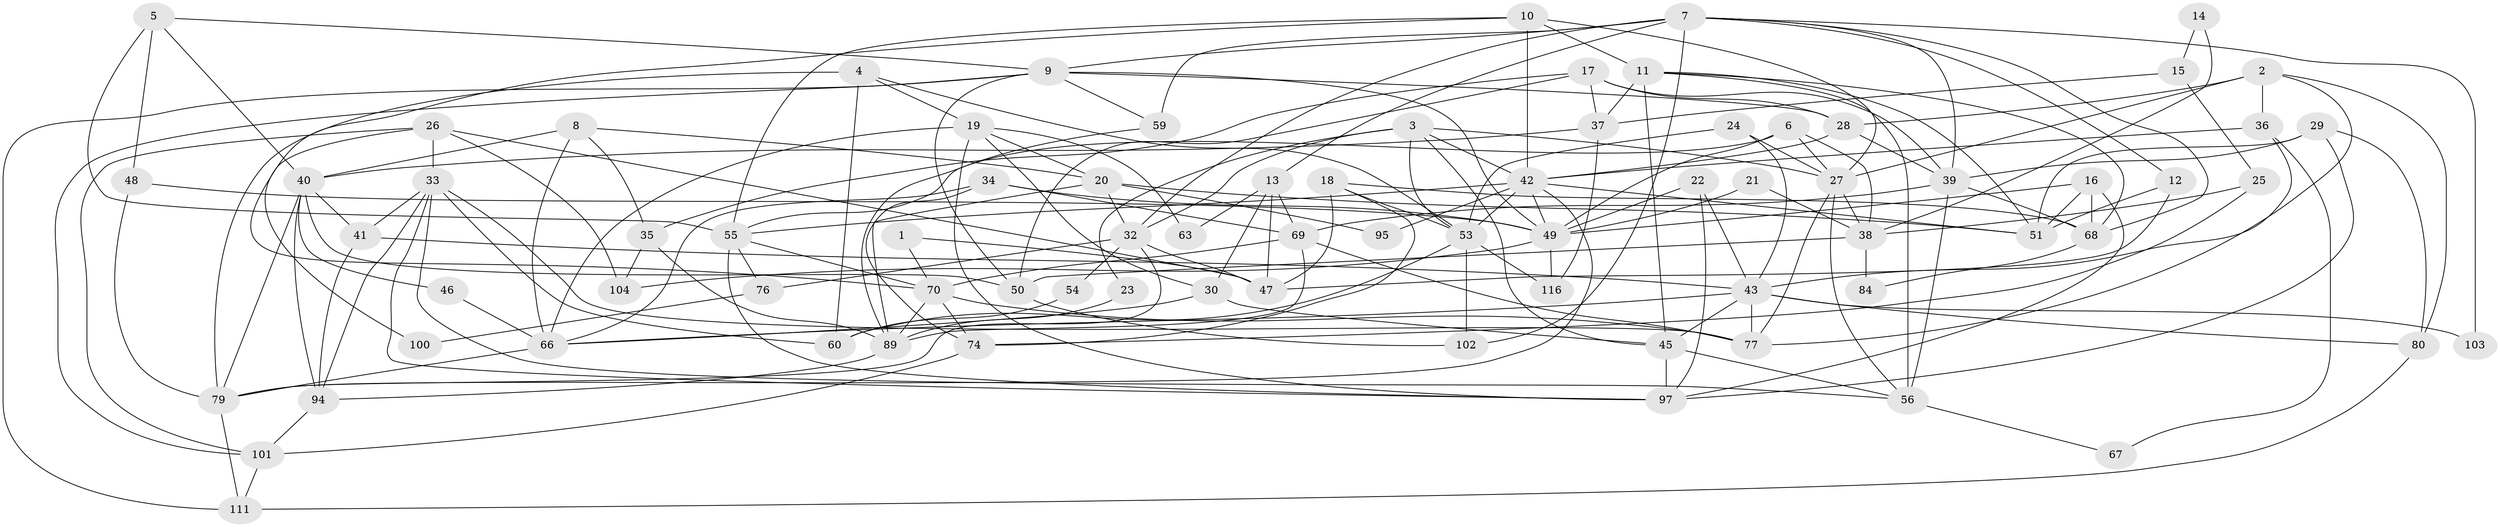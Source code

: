 // Generated by graph-tools (version 1.1) at 2025/52/02/27/25 19:52:03]
// undirected, 78 vertices, 189 edges
graph export_dot {
graph [start="1"]
  node [color=gray90,style=filled];
  1;
  2;
  3 [super="+83"];
  4;
  5;
  6 [super="+61"];
  7 [super="+91"];
  8 [super="+72"];
  9 [super="+82"];
  10 [super="+85"];
  11 [super="+62"];
  12;
  13;
  14;
  15;
  16;
  17 [super="+65"];
  18 [super="+113"];
  19 [super="+92"];
  20 [super="+108"];
  21;
  22;
  23;
  24;
  25;
  26;
  27 [super="+110"];
  28;
  29;
  30 [super="+31"];
  32 [super="+44"];
  33 [super="+90"];
  34;
  35 [super="+78"];
  36;
  37 [super="+81"];
  38 [super="+64"];
  39 [super="+107"];
  40 [super="+52"];
  41 [super="+73"];
  42 [super="+58"];
  43 [super="+75"];
  45;
  46;
  47 [super="+71"];
  48 [super="+114"];
  49 [super="+57"];
  50;
  51;
  53 [super="+109"];
  54;
  55 [super="+105"];
  56 [super="+93"];
  59;
  60 [super="+99"];
  63;
  66;
  67;
  68 [super="+87"];
  69 [super="+96"];
  70 [super="+106"];
  74 [super="+88"];
  76;
  77 [super="+112"];
  79 [super="+117"];
  80 [super="+86"];
  84;
  89 [super="+115"];
  94;
  95;
  97 [super="+98"];
  100;
  101;
  102;
  103;
  104;
  111;
  116;
  1 -- 70;
  1 -- 47;
  2 -- 77;
  2 -- 28;
  2 -- 36;
  2 -- 80;
  2 -- 27;
  3 -- 23;
  3 -- 42;
  3 -- 45;
  3 -- 53;
  3 -- 32;
  3 -- 27;
  4 -- 79;
  4 -- 53;
  4 -- 19;
  4 -- 60;
  5 -- 48;
  5 -- 40;
  5 -- 55;
  5 -- 9;
  6 -- 55;
  6 -- 38;
  6 -- 49;
  6 -- 27;
  7 -- 12;
  7 -- 13;
  7 -- 59;
  7 -- 102;
  7 -- 68;
  7 -- 32;
  7 -- 103;
  7 -- 39;
  7 -- 9;
  8 -- 66;
  8 -- 20;
  8 -- 40;
  8 -- 35;
  9 -- 49;
  9 -- 50;
  9 -- 101;
  9 -- 59;
  9 -- 28;
  9 -- 111;
  10 -- 42;
  10 -- 55;
  10 -- 70;
  10 -- 27;
  10 -- 11;
  11 -- 45;
  11 -- 51;
  11 -- 56;
  11 -- 37;
  11 -- 68;
  12 -- 51;
  12 -- 47;
  13 -- 47;
  13 -- 63;
  13 -- 30;
  13 -- 69;
  14 -- 15;
  14 -- 38;
  15 -- 25;
  15 -- 37;
  16 -- 97;
  16 -- 51;
  16 -- 49;
  16 -- 68;
  17 -- 50;
  17 -- 37;
  17 -- 35;
  17 -- 28;
  17 -- 39;
  18 -- 68;
  18 -- 53 [weight=2];
  18 -- 74;
  18 -- 47;
  19 -- 20;
  19 -- 97;
  19 -- 66;
  19 -- 30;
  19 -- 63;
  20 -- 51;
  20 -- 32;
  20 -- 89;
  20 -- 95;
  21 -- 49;
  21 -- 38;
  22 -- 43;
  22 -- 49;
  22 -- 97;
  23 -- 89;
  24 -- 53;
  24 -- 43;
  24 -- 27;
  25 -- 38;
  25 -- 74;
  26 -- 101;
  26 -- 33;
  26 -- 100;
  26 -- 104;
  26 -- 47;
  27 -- 77 [weight=2];
  27 -- 56;
  27 -- 38;
  28 -- 42;
  28 -- 39;
  29 -- 39;
  29 -- 51;
  29 -- 80;
  29 -- 97;
  30 -- 66;
  30 -- 45;
  32 -- 54;
  32 -- 76;
  32 -- 47;
  32 -- 79;
  33 -- 94;
  33 -- 97;
  33 -- 60;
  33 -- 77;
  33 -- 56;
  33 -- 41;
  34 -- 74;
  34 -- 49;
  34 -- 66;
  34 -- 69;
  35 -- 89;
  35 -- 104;
  36 -- 42;
  36 -- 43;
  36 -- 67;
  37 -- 116;
  37 -- 40;
  38 -- 84;
  38 -- 50;
  39 -- 56 [weight=2];
  39 -- 68;
  39 -- 69;
  40 -- 94;
  40 -- 46;
  40 -- 50;
  40 -- 41;
  40 -- 79;
  41 -- 94;
  41 -- 43;
  42 -- 95 [weight=2];
  42 -- 51;
  42 -- 53;
  42 -- 49;
  42 -- 55;
  42 -- 79;
  43 -- 66;
  43 -- 103;
  43 -- 80;
  43 -- 77;
  43 -- 45;
  45 -- 56;
  45 -- 97;
  46 -- 66;
  48 -- 49;
  48 -- 79;
  49 -- 116;
  49 -- 104;
  50 -- 102;
  53 -- 116;
  53 -- 60;
  53 -- 102;
  54 -- 60;
  55 -- 70;
  55 -- 76;
  55 -- 97;
  56 -- 67;
  59 -- 89;
  66 -- 79;
  68 -- 84;
  69 -- 70;
  69 -- 89;
  69 -- 77;
  70 -- 77;
  70 -- 74;
  70 -- 89;
  74 -- 101;
  76 -- 100;
  79 -- 111;
  80 -- 111;
  89 -- 94;
  94 -- 101;
  101 -- 111;
}
